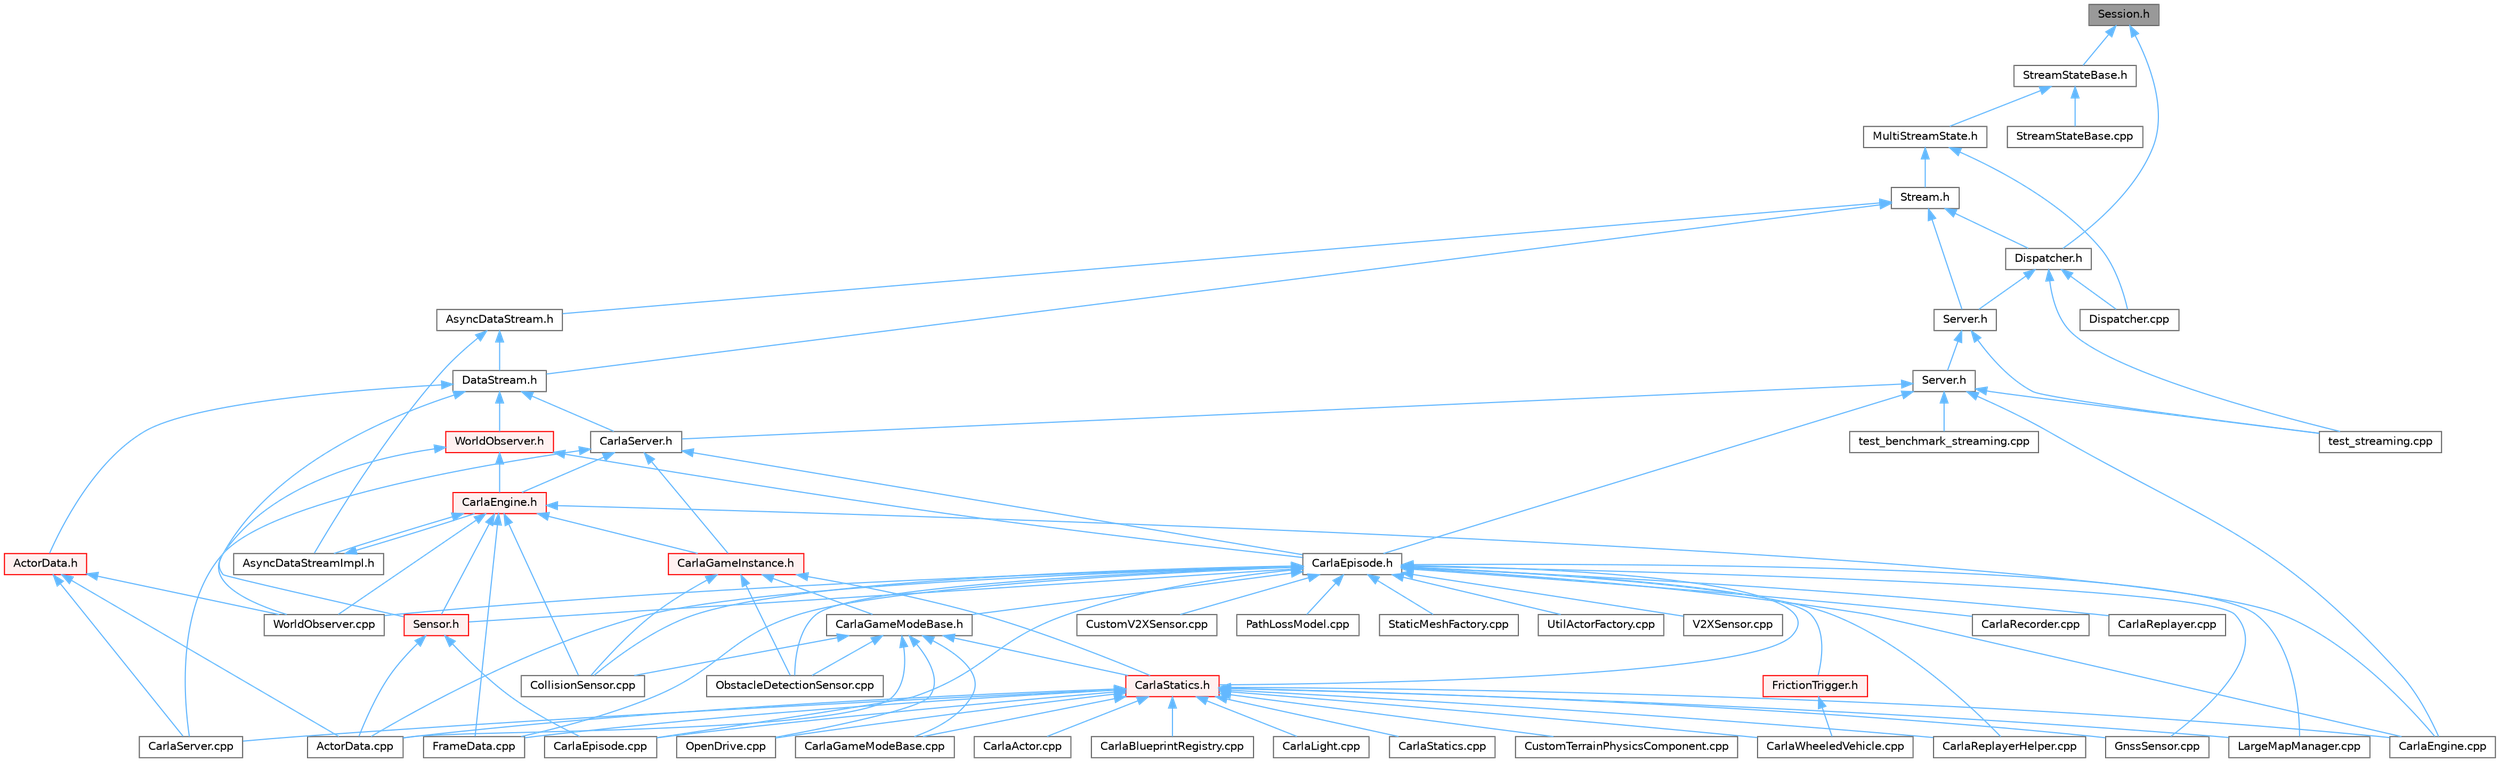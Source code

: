 digraph "Session.h"
{
 // INTERACTIVE_SVG=YES
 // LATEX_PDF_SIZE
  bgcolor="transparent";
  edge [fontname=Helvetica,fontsize=10,labelfontname=Helvetica,labelfontsize=10];
  node [fontname=Helvetica,fontsize=10,shape=box,height=0.2,width=0.4];
  Node1 [id="Node000001",label="Session.h",height=0.2,width=0.4,color="gray40", fillcolor="grey60", style="filled", fontcolor="black",tooltip=" "];
  Node1 -> Node2 [id="edge1_Node000001_Node000002",dir="back",color="steelblue1",style="solid",tooltip=" "];
  Node2 [id="Node000002",label="Dispatcher.h",height=0.2,width=0.4,color="grey40", fillcolor="white", style="filled",URL="$d7/d33/Dispatcher_8h.html",tooltip=" "];
  Node2 -> Node3 [id="edge2_Node000002_Node000003",dir="back",color="steelblue1",style="solid",tooltip=" "];
  Node3 [id="Node000003",label="Dispatcher.cpp",height=0.2,width=0.4,color="grey40", fillcolor="white", style="filled",URL="$db/dd1/Dispatcher_8cpp.html",tooltip=" "];
  Node2 -> Node4 [id="edge3_Node000002_Node000004",dir="back",color="steelblue1",style="solid",tooltip=" "];
  Node4 [id="Node000004",label="Server.h",height=0.2,width=0.4,color="grey40", fillcolor="white", style="filled",URL="$de/d03/streaming_2low__level_2Server_8h.html",tooltip=" "];
  Node4 -> Node5 [id="edge4_Node000004_Node000005",dir="back",color="steelblue1",style="solid",tooltip=" "];
  Node5 [id="Node000005",label="Server.h",height=0.2,width=0.4,color="grey40", fillcolor="white", style="filled",URL="$d8/df6/streaming_2Server_8h.html",tooltip=" "];
  Node5 -> Node6 [id="edge5_Node000005_Node000006",dir="back",color="steelblue1",style="solid",tooltip=" "];
  Node6 [id="Node000006",label="CarlaEngine.cpp",height=0.2,width=0.4,color="grey40", fillcolor="white", style="filled",URL="$d6/da1/CarlaEngine_8cpp.html",tooltip=" "];
  Node5 -> Node7 [id="edge6_Node000005_Node000007",dir="back",color="steelblue1",style="solid",tooltip=" "];
  Node7 [id="Node000007",label="CarlaEpisode.h",height=0.2,width=0.4,color="grey40", fillcolor="white", style="filled",URL="$de/db8/CarlaEpisode_8h.html",tooltip=" "];
  Node7 -> Node8 [id="edge7_Node000007_Node000008",dir="back",color="steelblue1",style="solid",tooltip=" "];
  Node8 [id="Node000008",label="ActorData.cpp",height=0.2,width=0.4,color="grey40", fillcolor="white", style="filled",URL="$da/d7f/ActorData_8cpp.html",tooltip=" "];
  Node7 -> Node6 [id="edge8_Node000007_Node000006",dir="back",color="steelblue1",style="solid",tooltip=" "];
  Node7 -> Node9 [id="edge9_Node000007_Node000009",dir="back",color="steelblue1",style="solid",tooltip=" "];
  Node9 [id="Node000009",label="CarlaEpisode.cpp",height=0.2,width=0.4,color="grey40", fillcolor="white", style="filled",URL="$d6/dd9/CarlaEpisode_8cpp.html",tooltip=" "];
  Node7 -> Node10 [id="edge10_Node000007_Node000010",dir="back",color="steelblue1",style="solid",tooltip=" "];
  Node10 [id="Node000010",label="CarlaGameModeBase.h",height=0.2,width=0.4,color="grey40", fillcolor="white", style="filled",URL="$d3/d49/CarlaGameModeBase_8h.html",tooltip=" "];
  Node10 -> Node8 [id="edge11_Node000010_Node000008",dir="back",color="steelblue1",style="solid",tooltip=" "];
  Node10 -> Node11 [id="edge12_Node000010_Node000011",dir="back",color="steelblue1",style="solid",tooltip=" "];
  Node11 [id="Node000011",label="CarlaGameModeBase.cpp",height=0.2,width=0.4,color="grey40", fillcolor="white", style="filled",URL="$d0/d2e/CarlaGameModeBase_8cpp.html",tooltip=" "];
  Node10 -> Node12 [id="edge13_Node000010_Node000012",dir="back",color="steelblue1",style="solid",tooltip=" "];
  Node12 [id="Node000012",label="CarlaStatics.h",height=0.2,width=0.4,color="red", fillcolor="#FFF0F0", style="filled",URL="$d9/dc8/CarlaStatics_8h.html",tooltip=" "];
  Node12 -> Node8 [id="edge14_Node000012_Node000008",dir="back",color="steelblue1",style="solid",tooltip=" "];
  Node12 -> Node13 [id="edge15_Node000012_Node000013",dir="back",color="steelblue1",style="solid",tooltip=" "];
  Node13 [id="Node000013",label="CarlaActor.cpp",height=0.2,width=0.4,color="grey40", fillcolor="white", style="filled",URL="$d3/d43/CarlaActor_8cpp.html",tooltip=" "];
  Node12 -> Node14 [id="edge16_Node000012_Node000014",dir="back",color="steelblue1",style="solid",tooltip=" "];
  Node14 [id="Node000014",label="CarlaBlueprintRegistry.cpp",height=0.2,width=0.4,color="grey40", fillcolor="white", style="filled",URL="$d0/d3b/CarlaBlueprintRegistry_8cpp.html",tooltip=" "];
  Node12 -> Node6 [id="edge17_Node000012_Node000006",dir="back",color="steelblue1",style="solid",tooltip=" "];
  Node12 -> Node9 [id="edge18_Node000012_Node000009",dir="back",color="steelblue1",style="solid",tooltip=" "];
  Node12 -> Node11 [id="edge19_Node000012_Node000011",dir="back",color="steelblue1",style="solid",tooltip=" "];
  Node12 -> Node15 [id="edge20_Node000012_Node000015",dir="back",color="steelblue1",style="solid",tooltip=" "];
  Node15 [id="Node000015",label="CarlaLight.cpp",height=0.2,width=0.4,color="grey40", fillcolor="white", style="filled",URL="$d9/d95/CarlaLight_8cpp.html",tooltip=" "];
  Node12 -> Node16 [id="edge21_Node000012_Node000016",dir="back",color="steelblue1",style="solid",tooltip=" "];
  Node16 [id="Node000016",label="CarlaReplayerHelper.cpp",height=0.2,width=0.4,color="grey40", fillcolor="white", style="filled",URL="$d2/d32/CarlaReplayerHelper_8cpp.html",tooltip=" "];
  Node12 -> Node17 [id="edge22_Node000012_Node000017",dir="back",color="steelblue1",style="solid",tooltip=" "];
  Node17 [id="Node000017",label="CarlaServer.cpp",height=0.2,width=0.4,color="grey40", fillcolor="white", style="filled",URL="$db/d6c/CarlaServer_8cpp.html",tooltip=" "];
  Node12 -> Node18 [id="edge23_Node000012_Node000018",dir="back",color="steelblue1",style="solid",tooltip=" "];
  Node18 [id="Node000018",label="CarlaStatics.cpp",height=0.2,width=0.4,color="grey40", fillcolor="white", style="filled",URL="$d5/d6e/CarlaStatics_8cpp.html",tooltip=" "];
  Node12 -> Node19 [id="edge24_Node000012_Node000019",dir="back",color="steelblue1",style="solid",tooltip=" "];
  Node19 [id="Node000019",label="CarlaWheeledVehicle.cpp",height=0.2,width=0.4,color="grey40", fillcolor="white", style="filled",URL="$dc/d65/CarlaWheeledVehicle_8cpp.html",tooltip=" "];
  Node12 -> Node20 [id="edge25_Node000012_Node000020",dir="back",color="steelblue1",style="solid",tooltip=" "];
  Node20 [id="Node000020",label="CustomTerrainPhysicsComponent.cpp",height=0.2,width=0.4,color="grey40", fillcolor="white", style="filled",URL="$d1/d59/CustomTerrainPhysicsComponent_8cpp.html",tooltip=" "];
  Node12 -> Node22 [id="edge26_Node000012_Node000022",dir="back",color="steelblue1",style="solid",tooltip=" "];
  Node22 [id="Node000022",label="FrameData.cpp",height=0.2,width=0.4,color="grey40", fillcolor="white", style="filled",URL="$df/d8a/FrameData_8cpp.html",tooltip=" "];
  Node12 -> Node23 [id="edge27_Node000012_Node000023",dir="back",color="steelblue1",style="solid",tooltip=" "];
  Node23 [id="Node000023",label="GnssSensor.cpp",height=0.2,width=0.4,color="grey40", fillcolor="white", style="filled",URL="$d7/d22/GnssSensor_8cpp.html",tooltip=" "];
  Node12 -> Node24 [id="edge28_Node000012_Node000024",dir="back",color="steelblue1",style="solid",tooltip=" "];
  Node24 [id="Node000024",label="LargeMapManager.cpp",height=0.2,width=0.4,color="grey40", fillcolor="white", style="filled",URL="$df/d6c/LargeMapManager_8cpp.html",tooltip=" "];
  Node12 -> Node25 [id="edge29_Node000012_Node000025",dir="back",color="steelblue1",style="solid",tooltip=" "];
  Node25 [id="Node000025",label="OpenDrive.cpp",height=0.2,width=0.4,color="grey40", fillcolor="white", style="filled",URL="$d9/d30/Unreal_2CarlaUE4_2Plugins_2Carla_2Source_2Carla_2OpenDrive_2OpenDrive_8cpp.html",tooltip=" "];
  Node10 -> Node40 [id="edge30_Node000010_Node000040",dir="back",color="steelblue1",style="solid",tooltip=" "];
  Node40 [id="Node000040",label="CollisionSensor.cpp",height=0.2,width=0.4,color="grey40", fillcolor="white", style="filled",URL="$da/df0/CollisionSensor_8cpp.html",tooltip=" "];
  Node10 -> Node41 [id="edge31_Node000010_Node000041",dir="back",color="steelblue1",style="solid",tooltip=" "];
  Node41 [id="Node000041",label="ObstacleDetectionSensor.cpp",height=0.2,width=0.4,color="grey40", fillcolor="white", style="filled",URL="$d2/d70/ObstacleDetectionSensor_8cpp.html",tooltip=" "];
  Node10 -> Node25 [id="edge32_Node000010_Node000025",dir="back",color="steelblue1",style="solid",tooltip=" "];
  Node7 -> Node42 [id="edge33_Node000007_Node000042",dir="back",color="steelblue1",style="solid",tooltip=" "];
  Node42 [id="Node000042",label="CarlaRecorder.cpp",height=0.2,width=0.4,color="grey40", fillcolor="white", style="filled",URL="$da/d49/CarlaRecorder_8cpp.html",tooltip=" "];
  Node7 -> Node43 [id="edge34_Node000007_Node000043",dir="back",color="steelblue1",style="solid",tooltip=" "];
  Node43 [id="Node000043",label="CarlaReplayer.cpp",height=0.2,width=0.4,color="grey40", fillcolor="white", style="filled",URL="$db/dba/CarlaReplayer_8cpp.html",tooltip=" "];
  Node7 -> Node16 [id="edge35_Node000007_Node000016",dir="back",color="steelblue1",style="solid",tooltip=" "];
  Node7 -> Node12 [id="edge36_Node000007_Node000012",dir="back",color="steelblue1",style="solid",tooltip=" "];
  Node7 -> Node40 [id="edge37_Node000007_Node000040",dir="back",color="steelblue1",style="solid",tooltip=" "];
  Node7 -> Node44 [id="edge38_Node000007_Node000044",dir="back",color="steelblue1",style="solid",tooltip=" "];
  Node44 [id="Node000044",label="CustomV2XSensor.cpp",height=0.2,width=0.4,color="grey40", fillcolor="white", style="filled",URL="$d8/d97/CustomV2XSensor_8cpp.html",tooltip=" "];
  Node7 -> Node22 [id="edge39_Node000007_Node000022",dir="back",color="steelblue1",style="solid",tooltip=" "];
  Node7 -> Node45 [id="edge40_Node000007_Node000045",dir="back",color="steelblue1",style="solid",tooltip=" "];
  Node45 [id="Node000045",label="FrictionTrigger.h",height=0.2,width=0.4,color="red", fillcolor="#FFF0F0", style="filled",URL="$d4/d30/FrictionTrigger_8h.html",tooltip=" "];
  Node45 -> Node19 [id="edge41_Node000045_Node000019",dir="back",color="steelblue1",style="solid",tooltip=" "];
  Node7 -> Node23 [id="edge42_Node000007_Node000023",dir="back",color="steelblue1",style="solid",tooltip=" "];
  Node7 -> Node24 [id="edge43_Node000007_Node000024",dir="back",color="steelblue1",style="solid",tooltip=" "];
  Node7 -> Node41 [id="edge44_Node000007_Node000041",dir="back",color="steelblue1",style="solid",tooltip=" "];
  Node7 -> Node47 [id="edge45_Node000007_Node000047",dir="back",color="steelblue1",style="solid",tooltip=" "];
  Node47 [id="Node000047",label="PathLossModel.cpp",height=0.2,width=0.4,color="grey40", fillcolor="white", style="filled",URL="$d9/dcb/PathLossModel_8cpp.html",tooltip=" "];
  Node7 -> Node48 [id="edge46_Node000007_Node000048",dir="back",color="steelblue1",style="solid",tooltip=" "];
  Node48 [id="Node000048",label="Sensor.h",height=0.2,width=0.4,color="red", fillcolor="#FFF0F0", style="filled",URL="$d7/d7d/Unreal_2CarlaUE4_2Plugins_2Carla_2Source_2Carla_2Sensor_2Sensor_8h.html",tooltip=" "];
  Node48 -> Node8 [id="edge47_Node000048_Node000008",dir="back",color="steelblue1",style="solid",tooltip=" "];
  Node48 -> Node9 [id="edge48_Node000048_Node000009",dir="back",color="steelblue1",style="solid",tooltip=" "];
  Node7 -> Node77 [id="edge49_Node000007_Node000077",dir="back",color="steelblue1",style="solid",tooltip=" "];
  Node77 [id="Node000077",label="StaticMeshFactory.cpp",height=0.2,width=0.4,color="grey40", fillcolor="white", style="filled",URL="$d7/dc4/StaticMeshFactory_8cpp.html",tooltip=" "];
  Node7 -> Node78 [id="edge50_Node000007_Node000078",dir="back",color="steelblue1",style="solid",tooltip=" "];
  Node78 [id="Node000078",label="UtilActorFactory.cpp",height=0.2,width=0.4,color="grey40", fillcolor="white", style="filled",URL="$dc/df0/UtilActorFactory_8cpp.html",tooltip=" "];
  Node7 -> Node52 [id="edge51_Node000007_Node000052",dir="back",color="steelblue1",style="solid",tooltip=" "];
  Node52 [id="Node000052",label="V2XSensor.cpp",height=0.2,width=0.4,color="grey40", fillcolor="white", style="filled",URL="$d2/df9/V2XSensor_8cpp.html",tooltip=" "];
  Node7 -> Node96 [id="edge52_Node000007_Node000096",dir="back",color="steelblue1",style="solid",tooltip=" "];
  Node96 [id="Node000096",label="WorldObserver.cpp",height=0.2,width=0.4,color="grey40", fillcolor="white", style="filled",URL="$d9/de7/WorldObserver_8cpp.html",tooltip=" "];
  Node5 -> Node97 [id="edge53_Node000005_Node000097",dir="back",color="steelblue1",style="solid",tooltip=" "];
  Node97 [id="Node000097",label="CarlaServer.h",height=0.2,width=0.4,color="grey40", fillcolor="white", style="filled",URL="$d0/d35/CarlaServer_8h.html",tooltip=" "];
  Node97 -> Node98 [id="edge54_Node000097_Node000098",dir="back",color="steelblue1",style="solid",tooltip=" "];
  Node98 [id="Node000098",label="CarlaEngine.h",height=0.2,width=0.4,color="red", fillcolor="#FFF0F0", style="filled",URL="$d0/d11/CarlaEngine_8h.html",tooltip=" "];
  Node98 -> Node99 [id="edge55_Node000098_Node000099",dir="back",color="steelblue1",style="solid",tooltip=" "];
  Node99 [id="Node000099",label="AsyncDataStreamImpl.h",height=0.2,width=0.4,color="grey40", fillcolor="white", style="filled",URL="$d0/d17/AsyncDataStreamImpl_8h.html",tooltip=" "];
  Node99 -> Node98 [id="edge56_Node000099_Node000098",dir="back",color="steelblue1",style="solid",tooltip=" "];
  Node98 -> Node6 [id="edge57_Node000098_Node000006",dir="back",color="steelblue1",style="solid",tooltip=" "];
  Node98 -> Node101 [id="edge58_Node000098_Node000101",dir="back",color="steelblue1",style="solid",tooltip=" "];
  Node101 [id="Node000101",label="CarlaGameInstance.h",height=0.2,width=0.4,color="red", fillcolor="#FFF0F0", style="filled",URL="$d2/dba/CarlaGameInstance_8h.html",tooltip=" "];
  Node101 -> Node10 [id="edge59_Node000101_Node000010",dir="back",color="steelblue1",style="solid",tooltip=" "];
  Node101 -> Node12 [id="edge60_Node000101_Node000012",dir="back",color="steelblue1",style="solid",tooltip=" "];
  Node101 -> Node40 [id="edge61_Node000101_Node000040",dir="back",color="steelblue1",style="solid",tooltip=" "];
  Node101 -> Node41 [id="edge62_Node000101_Node000041",dir="back",color="steelblue1",style="solid",tooltip=" "];
  Node98 -> Node40 [id="edge63_Node000098_Node000040",dir="back",color="steelblue1",style="solid",tooltip=" "];
  Node98 -> Node22 [id="edge64_Node000098_Node000022",dir="back",color="steelblue1",style="solid",tooltip=" "];
  Node98 -> Node48 [id="edge65_Node000098_Node000048",dir="back",color="steelblue1",style="solid",tooltip=" "];
  Node98 -> Node96 [id="edge66_Node000098_Node000096",dir="back",color="steelblue1",style="solid",tooltip=" "];
  Node97 -> Node7 [id="edge67_Node000097_Node000007",dir="back",color="steelblue1",style="solid",tooltip=" "];
  Node97 -> Node101 [id="edge68_Node000097_Node000101",dir="back",color="steelblue1",style="solid",tooltip=" "];
  Node97 -> Node17 [id="edge69_Node000097_Node000017",dir="back",color="steelblue1",style="solid",tooltip=" "];
  Node5 -> Node108 [id="edge70_Node000005_Node000108",dir="back",color="steelblue1",style="solid",tooltip=" "];
  Node108 [id="Node000108",label="test_benchmark_streaming.cpp",height=0.2,width=0.4,color="grey40", fillcolor="white", style="filled",URL="$db/dc1/test__benchmark__streaming_8cpp.html",tooltip=" "];
  Node5 -> Node109 [id="edge71_Node000005_Node000109",dir="back",color="steelblue1",style="solid",tooltip=" "];
  Node109 [id="Node000109",label="test_streaming.cpp",height=0.2,width=0.4,color="grey40", fillcolor="white", style="filled",URL="$d3/d36/test__streaming_8cpp.html",tooltip=" "];
  Node4 -> Node109 [id="edge72_Node000004_Node000109",dir="back",color="steelblue1",style="solid",tooltip=" "];
  Node2 -> Node109 [id="edge73_Node000002_Node000109",dir="back",color="steelblue1",style="solid",tooltip=" "];
  Node1 -> Node110 [id="edge74_Node000001_Node000110",dir="back",color="steelblue1",style="solid",tooltip=" "];
  Node110 [id="Node000110",label="StreamStateBase.h",height=0.2,width=0.4,color="grey40", fillcolor="white", style="filled",URL="$de/d69/StreamStateBase_8h.html",tooltip=" "];
  Node110 -> Node111 [id="edge75_Node000110_Node000111",dir="back",color="steelblue1",style="solid",tooltip=" "];
  Node111 [id="Node000111",label="MultiStreamState.h",height=0.2,width=0.4,color="grey40", fillcolor="white", style="filled",URL="$df/dc5/MultiStreamState_8h.html",tooltip=" "];
  Node111 -> Node3 [id="edge76_Node000111_Node000003",dir="back",color="steelblue1",style="solid",tooltip=" "];
  Node111 -> Node112 [id="edge77_Node000111_Node000112",dir="back",color="steelblue1",style="solid",tooltip=" "];
  Node112 [id="Node000112",label="Stream.h",height=0.2,width=0.4,color="grey40", fillcolor="white", style="filled",URL="$de/dd1/Stream_8h.html",tooltip=" "];
  Node112 -> Node113 [id="edge78_Node000112_Node000113",dir="back",color="steelblue1",style="solid",tooltip=" "];
  Node113 [id="Node000113",label="AsyncDataStream.h",height=0.2,width=0.4,color="grey40", fillcolor="white", style="filled",URL="$d9/d4d/AsyncDataStream_8h.html",tooltip=" "];
  Node113 -> Node99 [id="edge79_Node000113_Node000099",dir="back",color="steelblue1",style="solid",tooltip=" "];
  Node113 -> Node114 [id="edge80_Node000113_Node000114",dir="back",color="steelblue1",style="solid",tooltip=" "];
  Node114 [id="Node000114",label="DataStream.h",height=0.2,width=0.4,color="grey40", fillcolor="white", style="filled",URL="$da/dd9/DataStream_8h.html",tooltip=" "];
  Node114 -> Node115 [id="edge81_Node000114_Node000115",dir="back",color="steelblue1",style="solid",tooltip=" "];
  Node115 [id="Node000115",label="ActorData.h",height=0.2,width=0.4,color="red", fillcolor="#FFF0F0", style="filled",URL="$de/d7d/ActorData_8h.html",tooltip=" "];
  Node115 -> Node8 [id="edge82_Node000115_Node000008",dir="back",color="steelblue1",style="solid",tooltip=" "];
  Node115 -> Node17 [id="edge83_Node000115_Node000017",dir="back",color="steelblue1",style="solid",tooltip=" "];
  Node115 -> Node96 [id="edge84_Node000115_Node000096",dir="back",color="steelblue1",style="solid",tooltip=" "];
  Node114 -> Node97 [id="edge85_Node000114_Node000097",dir="back",color="steelblue1",style="solid",tooltip=" "];
  Node114 -> Node48 [id="edge86_Node000114_Node000048",dir="back",color="steelblue1",style="solid",tooltip=" "];
  Node114 -> Node129 [id="edge87_Node000114_Node000129",dir="back",color="steelblue1",style="solid",tooltip=" "];
  Node129 [id="Node000129",label="WorldObserver.h",height=0.2,width=0.4,color="red", fillcolor="#FFF0F0", style="filled",URL="$d8/deb/WorldObserver_8h.html",tooltip=" "];
  Node129 -> Node98 [id="edge88_Node000129_Node000098",dir="back",color="steelblue1",style="solid",tooltip=" "];
  Node129 -> Node7 [id="edge89_Node000129_Node000007",dir="back",color="steelblue1",style="solid",tooltip=" "];
  Node129 -> Node96 [id="edge90_Node000129_Node000096",dir="back",color="steelblue1",style="solid",tooltip=" "];
  Node112 -> Node114 [id="edge91_Node000112_Node000114",dir="back",color="steelblue1",style="solid",tooltip=" "];
  Node112 -> Node2 [id="edge92_Node000112_Node000002",dir="back",color="steelblue1",style="solid",tooltip=" "];
  Node112 -> Node4 [id="edge93_Node000112_Node000004",dir="back",color="steelblue1",style="solid",tooltip=" "];
  Node110 -> Node130 [id="edge94_Node000110_Node000130",dir="back",color="steelblue1",style="solid",tooltip=" "];
  Node130 [id="Node000130",label="StreamStateBase.cpp",height=0.2,width=0.4,color="grey40", fillcolor="white", style="filled",URL="$dc/d98/StreamStateBase_8cpp.html",tooltip=" "];
}
